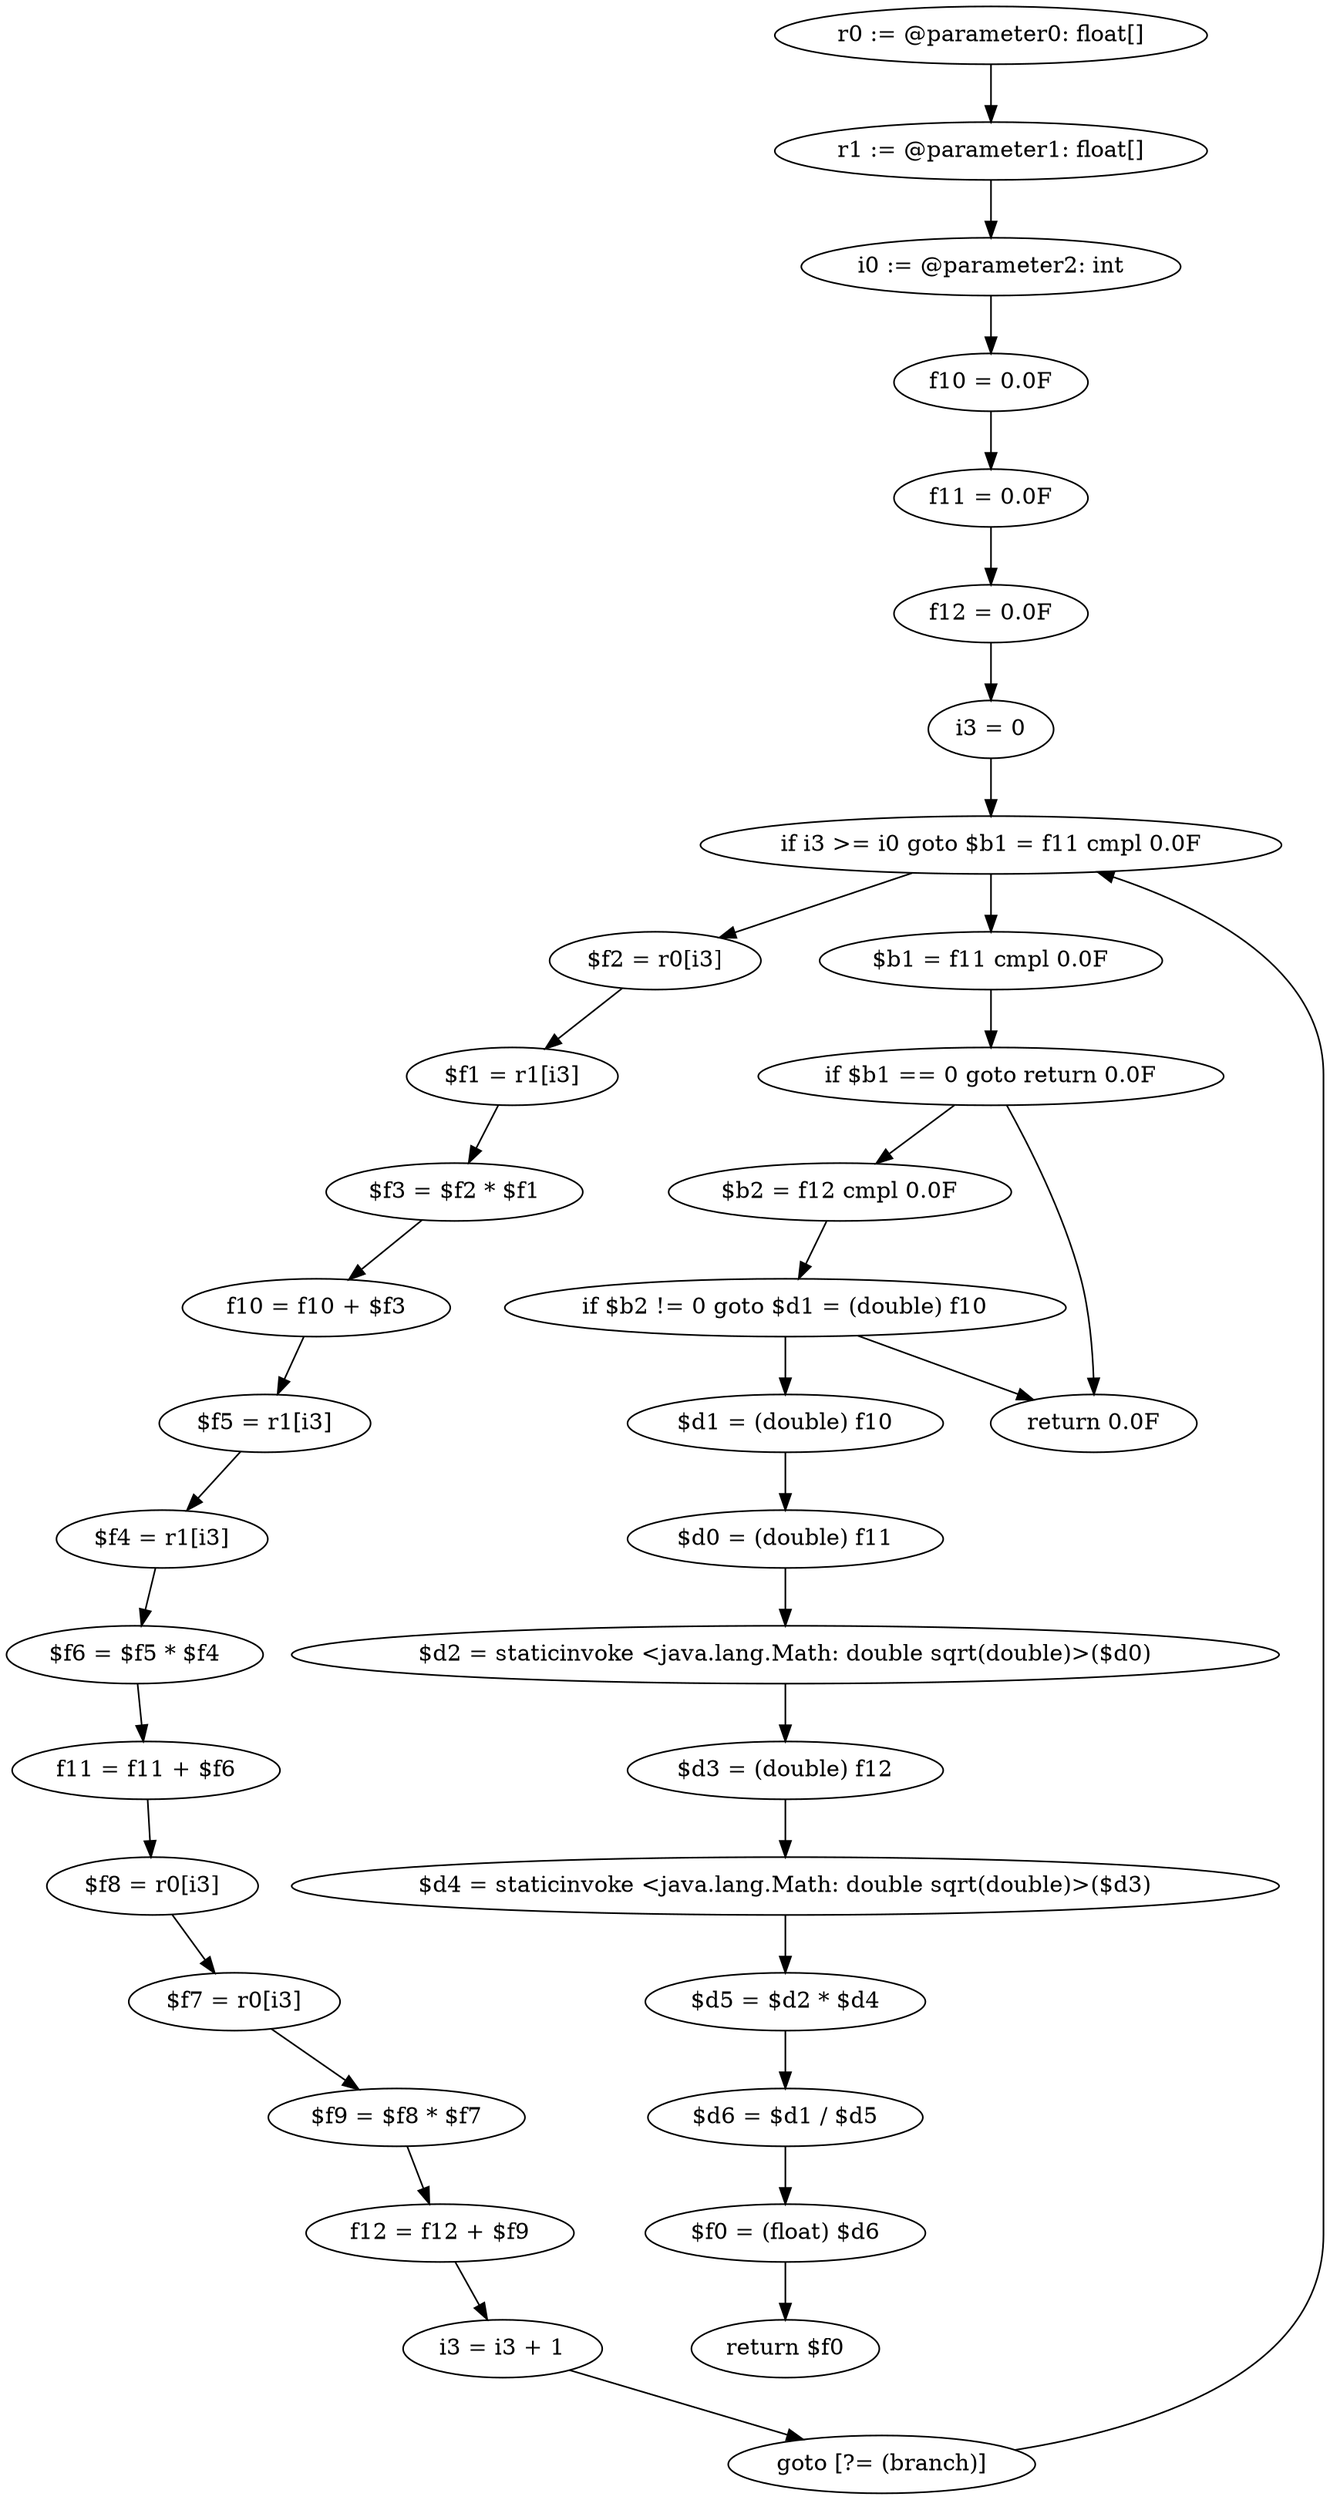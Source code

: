 digraph "unitGraph" {
    "r0 := @parameter0: float[]"
    "r1 := @parameter1: float[]"
    "i0 := @parameter2: int"
    "f10 = 0.0F"
    "f11 = 0.0F"
    "f12 = 0.0F"
    "i3 = 0"
    "if i3 >= i0 goto $b1 = f11 cmpl 0.0F"
    "$f2 = r0[i3]"
    "$f1 = r1[i3]"
    "$f3 = $f2 * $f1"
    "f10 = f10 + $f3"
    "$f5 = r1[i3]"
    "$f4 = r1[i3]"
    "$f6 = $f5 * $f4"
    "f11 = f11 + $f6"
    "$f8 = r0[i3]"
    "$f7 = r0[i3]"
    "$f9 = $f8 * $f7"
    "f12 = f12 + $f9"
    "i3 = i3 + 1"
    "goto [?= (branch)]"
    "$b1 = f11 cmpl 0.0F"
    "if $b1 == 0 goto return 0.0F"
    "$b2 = f12 cmpl 0.0F"
    "if $b2 != 0 goto $d1 = (double) f10"
    "return 0.0F"
    "$d1 = (double) f10"
    "$d0 = (double) f11"
    "$d2 = staticinvoke <java.lang.Math: double sqrt(double)>($d0)"
    "$d3 = (double) f12"
    "$d4 = staticinvoke <java.lang.Math: double sqrt(double)>($d3)"
    "$d5 = $d2 * $d4"
    "$d6 = $d1 / $d5"
    "$f0 = (float) $d6"
    "return $f0"
    "r0 := @parameter0: float[]"->"r1 := @parameter1: float[]";
    "r1 := @parameter1: float[]"->"i0 := @parameter2: int";
    "i0 := @parameter2: int"->"f10 = 0.0F";
    "f10 = 0.0F"->"f11 = 0.0F";
    "f11 = 0.0F"->"f12 = 0.0F";
    "f12 = 0.0F"->"i3 = 0";
    "i3 = 0"->"if i3 >= i0 goto $b1 = f11 cmpl 0.0F";
    "if i3 >= i0 goto $b1 = f11 cmpl 0.0F"->"$f2 = r0[i3]";
    "if i3 >= i0 goto $b1 = f11 cmpl 0.0F"->"$b1 = f11 cmpl 0.0F";
    "$f2 = r0[i3]"->"$f1 = r1[i3]";
    "$f1 = r1[i3]"->"$f3 = $f2 * $f1";
    "$f3 = $f2 * $f1"->"f10 = f10 + $f3";
    "f10 = f10 + $f3"->"$f5 = r1[i3]";
    "$f5 = r1[i3]"->"$f4 = r1[i3]";
    "$f4 = r1[i3]"->"$f6 = $f5 * $f4";
    "$f6 = $f5 * $f4"->"f11 = f11 + $f6";
    "f11 = f11 + $f6"->"$f8 = r0[i3]";
    "$f8 = r0[i3]"->"$f7 = r0[i3]";
    "$f7 = r0[i3]"->"$f9 = $f8 * $f7";
    "$f9 = $f8 * $f7"->"f12 = f12 + $f9";
    "f12 = f12 + $f9"->"i3 = i3 + 1";
    "i3 = i3 + 1"->"goto [?= (branch)]";
    "goto [?= (branch)]"->"if i3 >= i0 goto $b1 = f11 cmpl 0.0F";
    "$b1 = f11 cmpl 0.0F"->"if $b1 == 0 goto return 0.0F";
    "if $b1 == 0 goto return 0.0F"->"$b2 = f12 cmpl 0.0F";
    "if $b1 == 0 goto return 0.0F"->"return 0.0F";
    "$b2 = f12 cmpl 0.0F"->"if $b2 != 0 goto $d1 = (double) f10";
    "if $b2 != 0 goto $d1 = (double) f10"->"return 0.0F";
    "if $b2 != 0 goto $d1 = (double) f10"->"$d1 = (double) f10";
    "$d1 = (double) f10"->"$d0 = (double) f11";
    "$d0 = (double) f11"->"$d2 = staticinvoke <java.lang.Math: double sqrt(double)>($d0)";
    "$d2 = staticinvoke <java.lang.Math: double sqrt(double)>($d0)"->"$d3 = (double) f12";
    "$d3 = (double) f12"->"$d4 = staticinvoke <java.lang.Math: double sqrt(double)>($d3)";
    "$d4 = staticinvoke <java.lang.Math: double sqrt(double)>($d3)"->"$d5 = $d2 * $d4";
    "$d5 = $d2 * $d4"->"$d6 = $d1 / $d5";
    "$d6 = $d1 / $d5"->"$f0 = (float) $d6";
    "$f0 = (float) $d6"->"return $f0";
}
